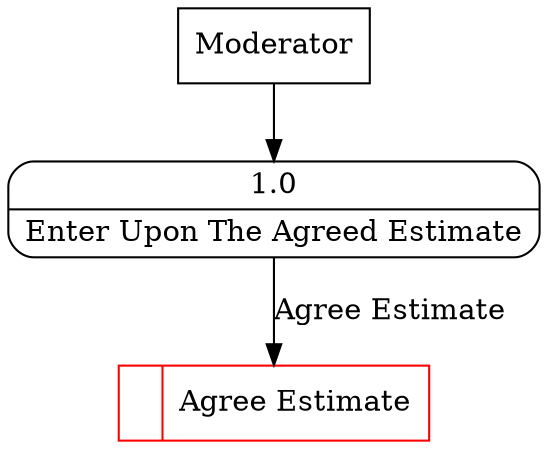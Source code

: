 digraph dfd2{ 
node[shape=record]
200 [label="<f0>  |<f1> Agree Estimate " color=red];
201 [label="Moderator" shape=box];
202 [label="{<f0> 1.0|<f1> Enter Upon The Agreed Estimate }" shape=Mrecord];
201 -> 202
202 -> 200 [label="Agree Estimate"]
}